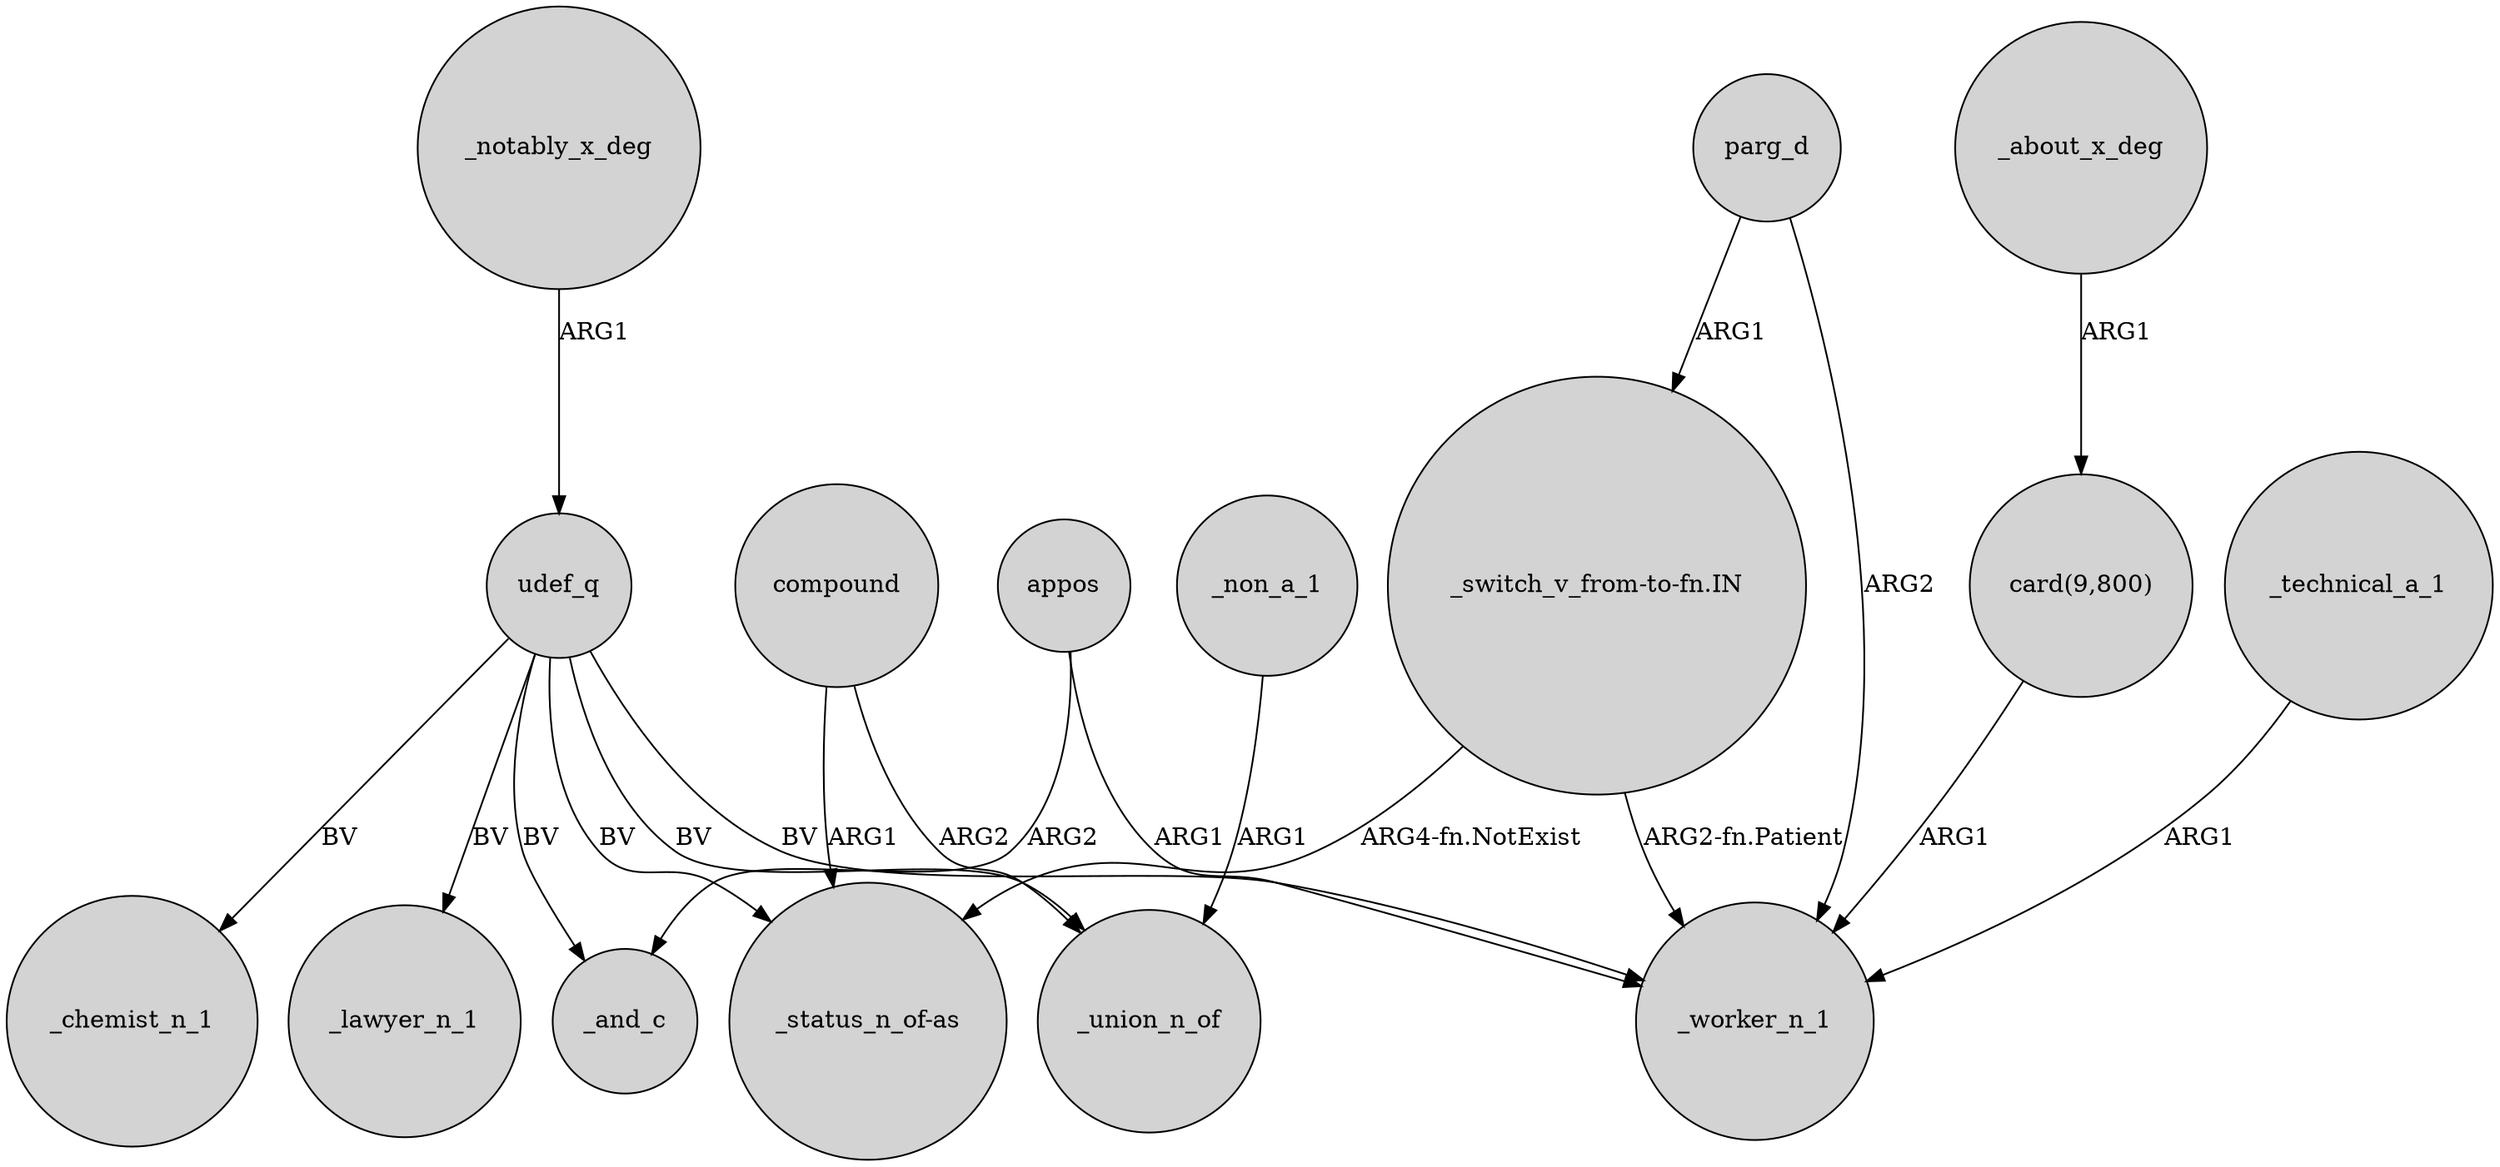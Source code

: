 digraph {
	node [shape=circle style=filled]
	_notably_x_deg -> udef_q [label=ARG1]
	"_switch_v_from-to-fn.IN" -> _worker_n_1 [label="ARG2-fn.Patient"]
	compound -> "_status_n_of-as" [label=ARG1]
	_about_x_deg -> "card(9,800)" [label=ARG1]
	udef_q -> _worker_n_1 [label=BV]
	udef_q -> _union_n_of [label=BV]
	_non_a_1 -> _union_n_of [label=ARG1]
	udef_q -> _chemist_n_1 [label=BV]
	parg_d -> "_switch_v_from-to-fn.IN" [label=ARG1]
	"card(9,800)" -> _worker_n_1 [label=ARG1]
	appos -> _and_c [label=ARG2]
	_technical_a_1 -> _worker_n_1 [label=ARG1]
	"_switch_v_from-to-fn.IN" -> "_status_n_of-as" [label="ARG4-fn.NotExist"]
	udef_q -> _lawyer_n_1 [label=BV]
	udef_q -> "_status_n_of-as" [label=BV]
	appos -> _worker_n_1 [label=ARG1]
	compound -> _union_n_of [label=ARG2]
	udef_q -> _and_c [label=BV]
	parg_d -> _worker_n_1 [label=ARG2]
}
